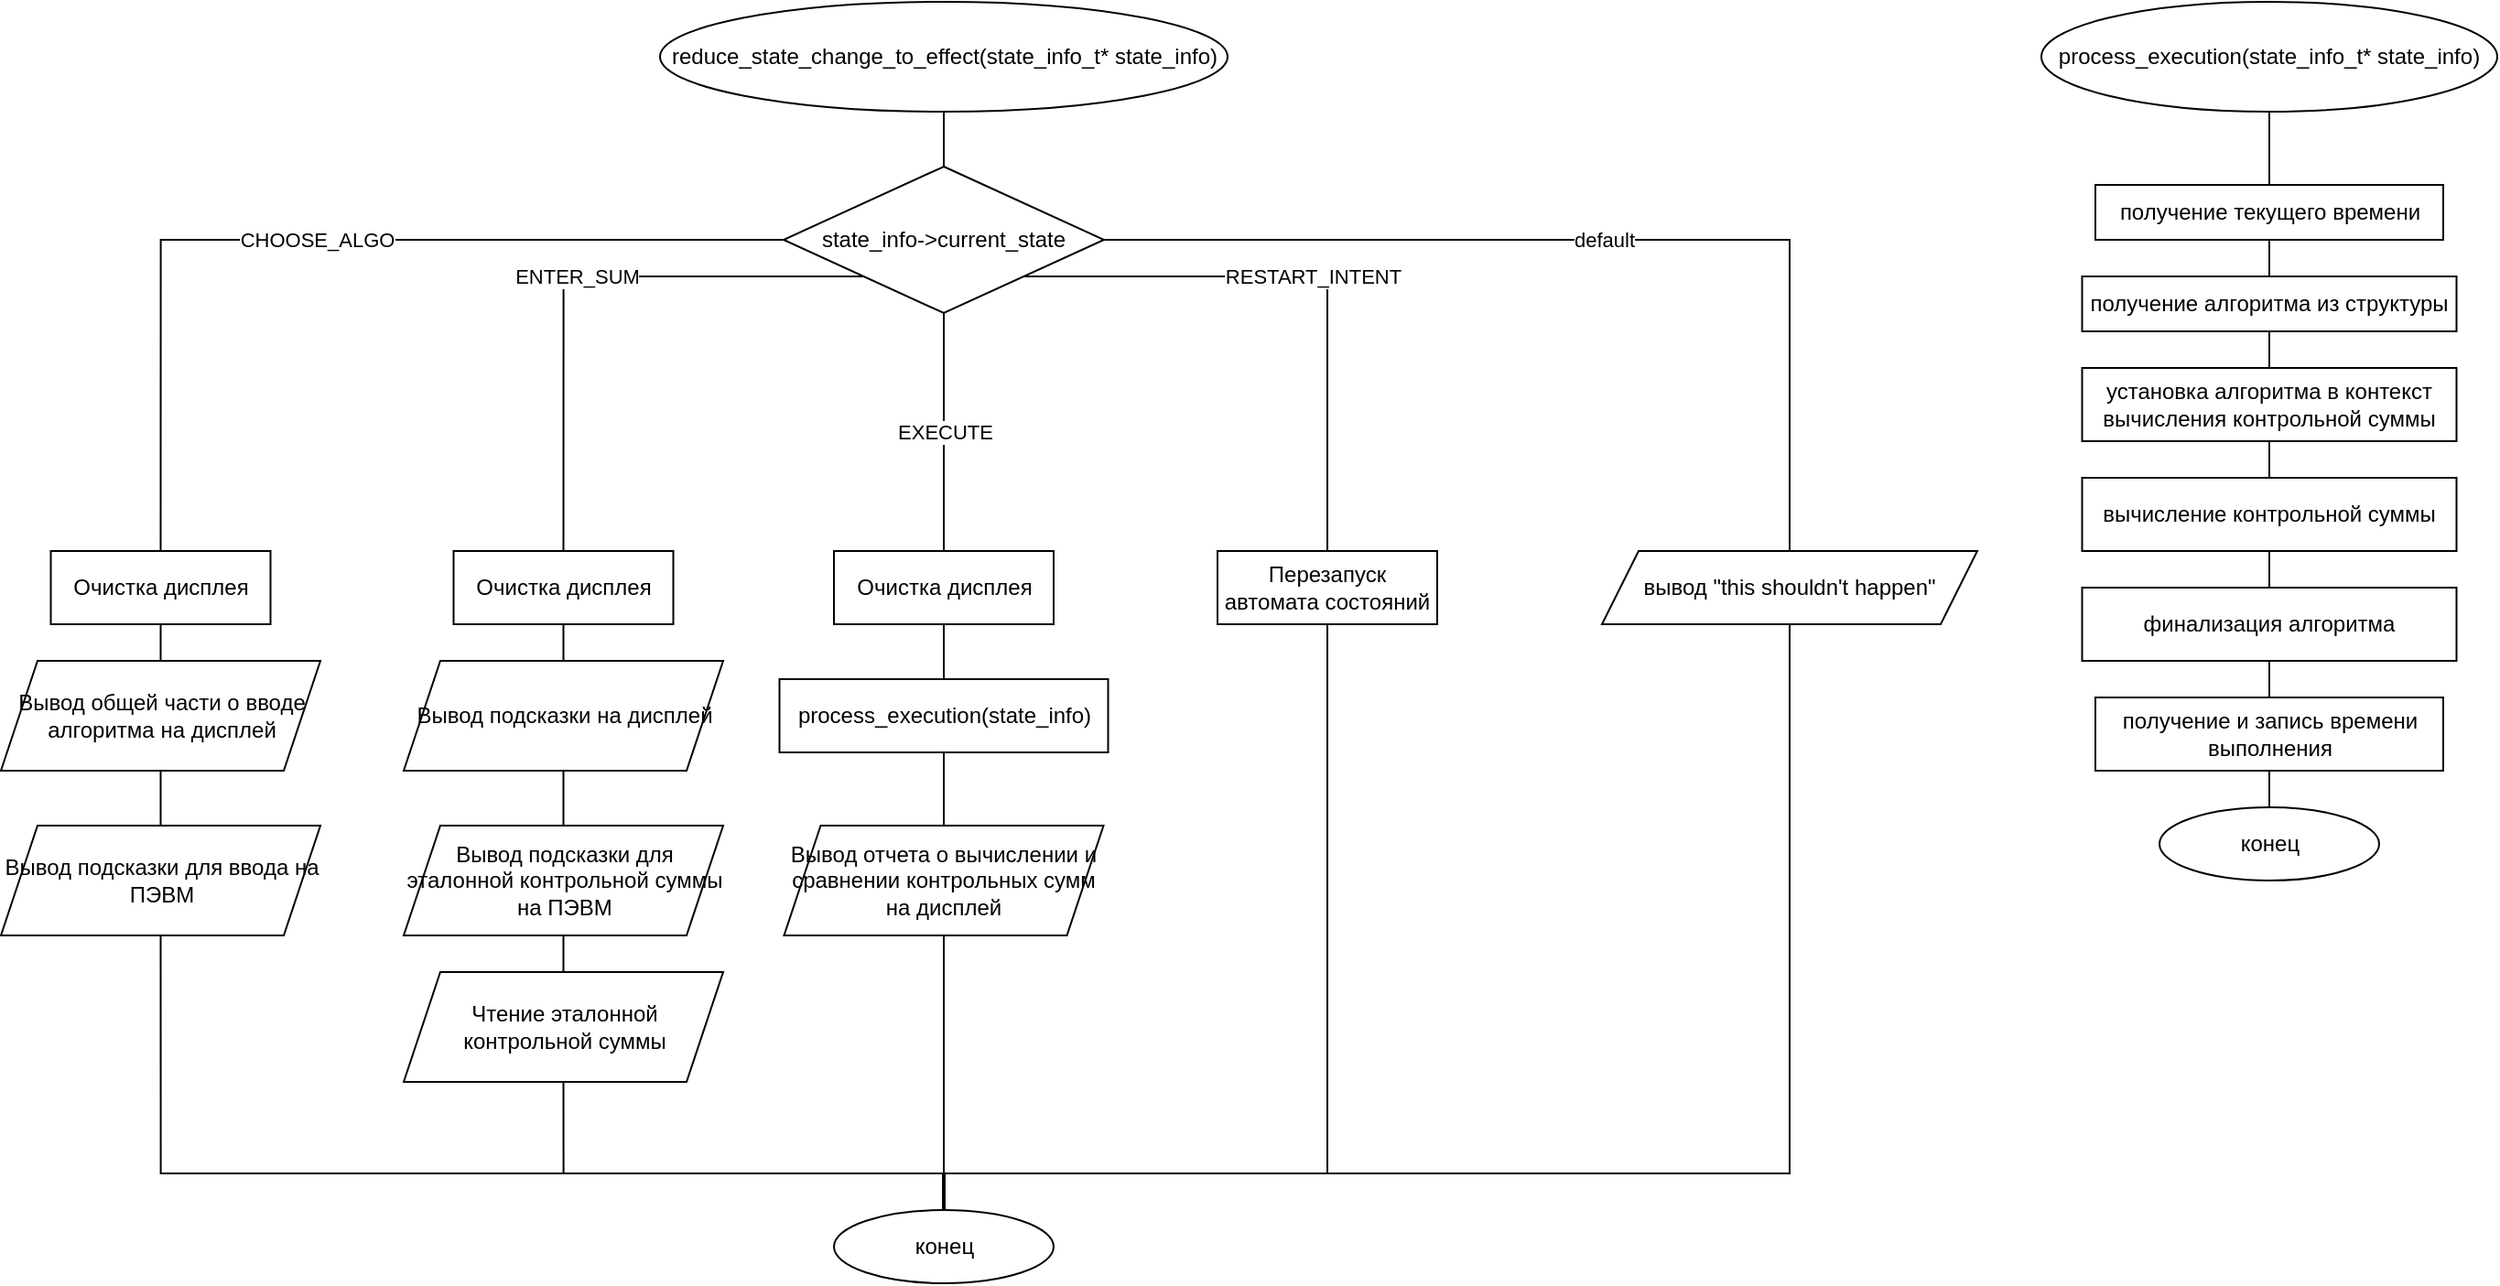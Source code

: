 <mxfile version="22.1.7" type="device">
  <diagram name="Страница — 1" id="MhjMyBvtZldcAFEv29h0">
    <mxGraphModel dx="3452" dy="1335" grid="1" gridSize="10" guides="1" tooltips="1" connect="1" arrows="1" fold="1" page="1" pageScale="1" pageWidth="827" pageHeight="1169" math="0" shadow="0">
      <root>
        <mxCell id="0" />
        <mxCell id="1" parent="0" />
        <mxCell id="d7n9onFLERVPDcqXulig-17" style="edgeStyle=orthogonalEdgeStyle;rounded=0;orthogonalLoop=1;jettySize=auto;html=1;exitX=0.5;exitY=1;exitDx=0;exitDy=0;entryX=0.5;entryY=0;entryDx=0;entryDy=0;endArrow=none;endFill=0;" edge="1" parent="1" source="d7n9onFLERVPDcqXulig-1" target="d7n9onFLERVPDcqXulig-3">
          <mxGeometry relative="1" as="geometry" />
        </mxCell>
        <mxCell id="d7n9onFLERVPDcqXulig-1" value="reduce_state_change_to_effect(state_info_t* state_info)" style="ellipse;whiteSpace=wrap;html=1;" vertex="1" parent="1">
          <mxGeometry x="45.5" y="30" width="310" height="60" as="geometry" />
        </mxCell>
        <mxCell id="d7n9onFLERVPDcqXulig-2" value="конец" style="ellipse;whiteSpace=wrap;html=1;" vertex="1" parent="1">
          <mxGeometry x="140.5" y="690" width="120" height="40" as="geometry" />
        </mxCell>
        <mxCell id="d7n9onFLERVPDcqXulig-18" value="CHOOSE_ALGO" style="edgeStyle=orthogonalEdgeStyle;rounded=0;orthogonalLoop=1;jettySize=auto;html=1;exitX=0;exitY=0.5;exitDx=0;exitDy=0;entryX=0.5;entryY=0;entryDx=0;entryDy=0;endArrow=none;endFill=0;" edge="1" parent="1" source="d7n9onFLERVPDcqXulig-3" target="d7n9onFLERVPDcqXulig-6">
          <mxGeometry relative="1" as="geometry" />
        </mxCell>
        <mxCell id="d7n9onFLERVPDcqXulig-19" value="ENTER_SUM" style="edgeStyle=orthogonalEdgeStyle;rounded=0;orthogonalLoop=1;jettySize=auto;html=1;exitX=0;exitY=1;exitDx=0;exitDy=0;entryX=0.5;entryY=0;entryDx=0;entryDy=0;endArrow=none;endFill=0;" edge="1" parent="1" source="d7n9onFLERVPDcqXulig-3" target="d7n9onFLERVPDcqXulig-9">
          <mxGeometry relative="1" as="geometry" />
        </mxCell>
        <mxCell id="d7n9onFLERVPDcqXulig-20" value="EXECUTE" style="edgeStyle=orthogonalEdgeStyle;rounded=0;orthogonalLoop=1;jettySize=auto;html=1;exitX=0.5;exitY=1;exitDx=0;exitDy=0;entryX=0.5;entryY=0;entryDx=0;entryDy=0;endArrow=none;endFill=0;" edge="1" parent="1" source="d7n9onFLERVPDcqXulig-3" target="d7n9onFLERVPDcqXulig-12">
          <mxGeometry relative="1" as="geometry" />
        </mxCell>
        <mxCell id="d7n9onFLERVPDcqXulig-28" value="RESTART_INTENT" style="edgeStyle=orthogonalEdgeStyle;rounded=0;orthogonalLoop=1;jettySize=auto;html=1;exitX=1;exitY=1;exitDx=0;exitDy=0;entryX=0.5;entryY=0;entryDx=0;entryDy=0;endArrow=none;endFill=0;" edge="1" parent="1" source="d7n9onFLERVPDcqXulig-3" target="d7n9onFLERVPDcqXulig-15">
          <mxGeometry relative="1" as="geometry" />
        </mxCell>
        <mxCell id="d7n9onFLERVPDcqXulig-29" value="default" style="edgeStyle=orthogonalEdgeStyle;rounded=0;orthogonalLoop=1;jettySize=auto;html=1;exitX=1;exitY=0.5;exitDx=0;exitDy=0;entryX=0.5;entryY=0;entryDx=0;entryDy=0;endArrow=none;endFill=0;" edge="1" parent="1" source="d7n9onFLERVPDcqXulig-3" target="d7n9onFLERVPDcqXulig-16">
          <mxGeometry relative="1" as="geometry" />
        </mxCell>
        <mxCell id="d7n9onFLERVPDcqXulig-3" value="state_info-&gt;current_state" style="rhombus;whiteSpace=wrap;html=1;" vertex="1" parent="1">
          <mxGeometry x="113" y="120" width="175" height="80" as="geometry" />
        </mxCell>
        <mxCell id="d7n9onFLERVPDcqXulig-27" style="edgeStyle=orthogonalEdgeStyle;rounded=0;orthogonalLoop=1;jettySize=auto;html=1;exitX=0.5;exitY=1;exitDx=0;exitDy=0;entryX=0.5;entryY=0;entryDx=0;entryDy=0;endArrow=none;endFill=0;" edge="1" parent="1" source="d7n9onFLERVPDcqXulig-4" target="d7n9onFLERVPDcqXulig-5">
          <mxGeometry relative="1" as="geometry" />
        </mxCell>
        <mxCell id="d7n9onFLERVPDcqXulig-4" value="Вывод общей части о вводе алгоритма на дисплей" style="shape=parallelogram;perimeter=parallelogramPerimeter;whiteSpace=wrap;html=1;fixedSize=1;" vertex="1" parent="1">
          <mxGeometry x="-314.5" y="390" width="174.5" height="60" as="geometry" />
        </mxCell>
        <mxCell id="d7n9onFLERVPDcqXulig-30" style="edgeStyle=orthogonalEdgeStyle;rounded=0;orthogonalLoop=1;jettySize=auto;html=1;exitX=0.5;exitY=1;exitDx=0;exitDy=0;entryX=0.5;entryY=0;entryDx=0;entryDy=0;endArrow=none;endFill=0;" edge="1" parent="1" source="d7n9onFLERVPDcqXulig-5" target="d7n9onFLERVPDcqXulig-2">
          <mxGeometry relative="1" as="geometry">
            <Array as="points">
              <mxPoint x="-227" y="670" />
              <mxPoint x="201" y="670" />
              <mxPoint x="201" y="690" />
            </Array>
          </mxGeometry>
        </mxCell>
        <mxCell id="d7n9onFLERVPDcqXulig-5" value="Вывод подсказки для ввода на ПЭВМ" style="shape=parallelogram;perimeter=parallelogramPerimeter;whiteSpace=wrap;html=1;fixedSize=1;" vertex="1" parent="1">
          <mxGeometry x="-314.5" y="480" width="174.5" height="60" as="geometry" />
        </mxCell>
        <mxCell id="d7n9onFLERVPDcqXulig-26" style="edgeStyle=orthogonalEdgeStyle;rounded=0;orthogonalLoop=1;jettySize=auto;html=1;exitX=0.5;exitY=1;exitDx=0;exitDy=0;entryX=0.5;entryY=0;entryDx=0;entryDy=0;endArrow=none;endFill=0;" edge="1" parent="1" source="d7n9onFLERVPDcqXulig-6" target="d7n9onFLERVPDcqXulig-4">
          <mxGeometry relative="1" as="geometry" />
        </mxCell>
        <mxCell id="d7n9onFLERVPDcqXulig-6" value="Очистка дисплея" style="rounded=0;whiteSpace=wrap;html=1;" vertex="1" parent="1">
          <mxGeometry x="-287.25" y="330" width="120" height="40" as="geometry" />
        </mxCell>
        <mxCell id="d7n9onFLERVPDcqXulig-24" style="edgeStyle=orthogonalEdgeStyle;rounded=0;orthogonalLoop=1;jettySize=auto;html=1;exitX=0.5;exitY=1;exitDx=0;exitDy=0;entryX=0.5;entryY=0;entryDx=0;entryDy=0;endArrow=none;endFill=0;" edge="1" parent="1" source="d7n9onFLERVPDcqXulig-7" target="d7n9onFLERVPDcqXulig-8">
          <mxGeometry relative="1" as="geometry" />
        </mxCell>
        <mxCell id="d7n9onFLERVPDcqXulig-7" value="Вывод подсказки на дисплей" style="shape=parallelogram;perimeter=parallelogramPerimeter;whiteSpace=wrap;html=1;fixedSize=1;" vertex="1" parent="1">
          <mxGeometry x="-94.5" y="390" width="174.5" height="60" as="geometry" />
        </mxCell>
        <mxCell id="d7n9onFLERVPDcqXulig-25" style="edgeStyle=orthogonalEdgeStyle;rounded=0;orthogonalLoop=1;jettySize=auto;html=1;exitX=0.5;exitY=1;exitDx=0;exitDy=0;entryX=0.5;entryY=0;entryDx=0;entryDy=0;endArrow=none;endFill=0;" edge="1" parent="1" source="d7n9onFLERVPDcqXulig-8" target="d7n9onFLERVPDcqXulig-13">
          <mxGeometry relative="1" as="geometry" />
        </mxCell>
        <mxCell id="d7n9onFLERVPDcqXulig-8" value="Вывод подсказки для эталонной контрольной суммы на ПЭВМ" style="shape=parallelogram;perimeter=parallelogramPerimeter;whiteSpace=wrap;html=1;fixedSize=1;" vertex="1" parent="1">
          <mxGeometry x="-94.5" y="480" width="174.5" height="60" as="geometry" />
        </mxCell>
        <mxCell id="d7n9onFLERVPDcqXulig-23" style="edgeStyle=orthogonalEdgeStyle;rounded=0;orthogonalLoop=1;jettySize=auto;html=1;exitX=0.5;exitY=1;exitDx=0;exitDy=0;entryX=0.5;entryY=0;entryDx=0;entryDy=0;endArrow=none;endFill=0;" edge="1" parent="1" source="d7n9onFLERVPDcqXulig-9" target="d7n9onFLERVPDcqXulig-7">
          <mxGeometry relative="1" as="geometry" />
        </mxCell>
        <mxCell id="d7n9onFLERVPDcqXulig-9" value="Очистка дисплея" style="rounded=0;whiteSpace=wrap;html=1;" vertex="1" parent="1">
          <mxGeometry x="-67.25" y="330" width="120" height="40" as="geometry" />
        </mxCell>
        <mxCell id="d7n9onFLERVPDcqXulig-32" style="edgeStyle=orthogonalEdgeStyle;rounded=0;orthogonalLoop=1;jettySize=auto;html=1;exitX=0.5;exitY=1;exitDx=0;exitDy=0;entryX=0.5;entryY=0;entryDx=0;entryDy=0;endArrow=none;endFill=0;" edge="1" parent="1" source="d7n9onFLERVPDcqXulig-11" target="d7n9onFLERVPDcqXulig-2">
          <mxGeometry relative="1" as="geometry" />
        </mxCell>
        <mxCell id="d7n9onFLERVPDcqXulig-11" value="Вывод отчета о вычислении и сравнении контрольных сумм на дисплей" style="shape=parallelogram;perimeter=parallelogramPerimeter;whiteSpace=wrap;html=1;fixedSize=1;" vertex="1" parent="1">
          <mxGeometry x="113.25" y="480" width="174.5" height="60" as="geometry" />
        </mxCell>
        <mxCell id="d7n9onFLERVPDcqXulig-21" style="edgeStyle=orthogonalEdgeStyle;rounded=0;orthogonalLoop=1;jettySize=auto;html=1;exitX=0.5;exitY=1;exitDx=0;exitDy=0;entryX=0.5;entryY=0;entryDx=0;entryDy=0;endArrow=none;endFill=0;" edge="1" parent="1" source="d7n9onFLERVPDcqXulig-12" target="d7n9onFLERVPDcqXulig-14">
          <mxGeometry relative="1" as="geometry" />
        </mxCell>
        <mxCell id="d7n9onFLERVPDcqXulig-12" value="Очистка дисплея" style="rounded=0;whiteSpace=wrap;html=1;" vertex="1" parent="1">
          <mxGeometry x="140.5" y="330" width="120" height="40" as="geometry" />
        </mxCell>
        <mxCell id="d7n9onFLERVPDcqXulig-31" style="edgeStyle=orthogonalEdgeStyle;rounded=0;orthogonalLoop=1;jettySize=auto;html=1;exitX=0.5;exitY=1;exitDx=0;exitDy=0;entryX=0.5;entryY=0;entryDx=0;entryDy=0;endArrow=none;endFill=0;" edge="1" parent="1" source="d7n9onFLERVPDcqXulig-13" target="d7n9onFLERVPDcqXulig-2">
          <mxGeometry relative="1" as="geometry">
            <Array as="points">
              <mxPoint x="-7" y="670" />
              <mxPoint x="200" y="670" />
              <mxPoint x="200" y="690" />
            </Array>
          </mxGeometry>
        </mxCell>
        <mxCell id="d7n9onFLERVPDcqXulig-13" value="Чтение эталонной контрольной суммы" style="shape=parallelogram;perimeter=parallelogramPerimeter;whiteSpace=wrap;html=1;fixedSize=1;" vertex="1" parent="1">
          <mxGeometry x="-94.5" y="560" width="174.5" height="60" as="geometry" />
        </mxCell>
        <mxCell id="d7n9onFLERVPDcqXulig-22" style="edgeStyle=orthogonalEdgeStyle;rounded=0;orthogonalLoop=1;jettySize=auto;html=1;exitX=0.5;exitY=1;exitDx=0;exitDy=0;entryX=0.5;entryY=0;entryDx=0;entryDy=0;endArrow=none;endFill=0;" edge="1" parent="1" source="d7n9onFLERVPDcqXulig-14" target="d7n9onFLERVPDcqXulig-11">
          <mxGeometry relative="1" as="geometry" />
        </mxCell>
        <mxCell id="d7n9onFLERVPDcqXulig-14" value="process_execution(state_info)" style="rounded=0;whiteSpace=wrap;html=1;" vertex="1" parent="1">
          <mxGeometry x="110.75" y="400" width="179.5" height="40" as="geometry" />
        </mxCell>
        <mxCell id="d7n9onFLERVPDcqXulig-33" style="edgeStyle=orthogonalEdgeStyle;rounded=0;orthogonalLoop=1;jettySize=auto;html=1;exitX=0.5;exitY=1;exitDx=0;exitDy=0;entryX=0.5;entryY=0;entryDx=0;entryDy=0;endArrow=none;endFill=0;" edge="1" parent="1" source="d7n9onFLERVPDcqXulig-15" target="d7n9onFLERVPDcqXulig-2">
          <mxGeometry relative="1" as="geometry">
            <Array as="points">
              <mxPoint x="410" y="670" />
              <mxPoint x="200" y="670" />
            </Array>
          </mxGeometry>
        </mxCell>
        <mxCell id="d7n9onFLERVPDcqXulig-15" value="Перезапуск автомата состояний" style="rounded=0;whiteSpace=wrap;html=1;" vertex="1" parent="1">
          <mxGeometry x="350" y="330" width="120" height="40" as="geometry" />
        </mxCell>
        <mxCell id="d7n9onFLERVPDcqXulig-34" style="edgeStyle=orthogonalEdgeStyle;rounded=0;orthogonalLoop=1;jettySize=auto;html=1;exitX=0.5;exitY=1;exitDx=0;exitDy=0;entryX=0.5;entryY=0;entryDx=0;entryDy=0;endArrow=none;endFill=0;" edge="1" parent="1" source="d7n9onFLERVPDcqXulig-16" target="d7n9onFLERVPDcqXulig-2">
          <mxGeometry relative="1" as="geometry">
            <Array as="points">
              <mxPoint x="662" y="670" />
              <mxPoint x="200" y="670" />
            </Array>
          </mxGeometry>
        </mxCell>
        <mxCell id="d7n9onFLERVPDcqXulig-16" value="вывод &quot;this shouldn&#39;t happen&quot;" style="shape=parallelogram;perimeter=parallelogramPerimeter;whiteSpace=wrap;html=1;fixedSize=1;" vertex="1" parent="1">
          <mxGeometry x="560" y="330" width="205" height="40" as="geometry" />
        </mxCell>
        <mxCell id="d7n9onFLERVPDcqXulig-43" style="edgeStyle=orthogonalEdgeStyle;rounded=0;orthogonalLoop=1;jettySize=auto;html=1;exitX=0.5;exitY=1;exitDx=0;exitDy=0;entryX=0.5;entryY=0;entryDx=0;entryDy=0;endArrow=none;endFill=0;" edge="1" parent="1" source="d7n9onFLERVPDcqXulig-35" target="d7n9onFLERVPDcqXulig-36">
          <mxGeometry relative="1" as="geometry" />
        </mxCell>
        <mxCell id="d7n9onFLERVPDcqXulig-35" value="process_execution(state_info_t* state_info)" style="ellipse;whiteSpace=wrap;html=1;" vertex="1" parent="1">
          <mxGeometry x="800" y="30" width="249" height="60" as="geometry" />
        </mxCell>
        <mxCell id="d7n9onFLERVPDcqXulig-44" style="edgeStyle=orthogonalEdgeStyle;rounded=0;orthogonalLoop=1;jettySize=auto;html=1;exitX=0.5;exitY=1;exitDx=0;exitDy=0;entryX=0.5;entryY=0;entryDx=0;entryDy=0;endArrow=none;endFill=0;" edge="1" parent="1" source="d7n9onFLERVPDcqXulig-36" target="d7n9onFLERVPDcqXulig-37">
          <mxGeometry relative="1" as="geometry" />
        </mxCell>
        <mxCell id="d7n9onFLERVPDcqXulig-36" value="получение текущего времени" style="rounded=0;whiteSpace=wrap;html=1;" vertex="1" parent="1">
          <mxGeometry x="829.5" y="130" width="190" height="30" as="geometry" />
        </mxCell>
        <mxCell id="d7n9onFLERVPDcqXulig-45" style="edgeStyle=orthogonalEdgeStyle;rounded=0;orthogonalLoop=1;jettySize=auto;html=1;exitX=0.5;exitY=1;exitDx=0;exitDy=0;entryX=0.5;entryY=0;entryDx=0;entryDy=0;endArrow=none;endFill=0;" edge="1" parent="1" source="d7n9onFLERVPDcqXulig-37" target="d7n9onFLERVPDcqXulig-38">
          <mxGeometry relative="1" as="geometry" />
        </mxCell>
        <mxCell id="d7n9onFLERVPDcqXulig-37" value="получение алгоритма из структуры" style="rounded=0;whiteSpace=wrap;html=1;" vertex="1" parent="1">
          <mxGeometry x="822.25" y="180" width="204.5" height="30" as="geometry" />
        </mxCell>
        <mxCell id="d7n9onFLERVPDcqXulig-46" style="edgeStyle=orthogonalEdgeStyle;rounded=0;orthogonalLoop=1;jettySize=auto;html=1;exitX=0.5;exitY=1;exitDx=0;exitDy=0;entryX=0.5;entryY=0;entryDx=0;entryDy=0;endArrow=none;endFill=0;" edge="1" parent="1" source="d7n9onFLERVPDcqXulig-38" target="d7n9onFLERVPDcqXulig-39">
          <mxGeometry relative="1" as="geometry" />
        </mxCell>
        <mxCell id="d7n9onFLERVPDcqXulig-38" value="установка алгоритма в контекст вычисления контрольной суммы" style="rounded=0;whiteSpace=wrap;html=1;" vertex="1" parent="1">
          <mxGeometry x="822.25" y="230" width="204.5" height="40" as="geometry" />
        </mxCell>
        <mxCell id="d7n9onFLERVPDcqXulig-47" style="edgeStyle=orthogonalEdgeStyle;rounded=0;orthogonalLoop=1;jettySize=auto;html=1;exitX=0.5;exitY=1;exitDx=0;exitDy=0;entryX=0.5;entryY=0;entryDx=0;entryDy=0;endArrow=none;endFill=0;" edge="1" parent="1" source="d7n9onFLERVPDcqXulig-39" target="d7n9onFLERVPDcqXulig-40">
          <mxGeometry relative="1" as="geometry" />
        </mxCell>
        <mxCell id="d7n9onFLERVPDcqXulig-39" value="вычисление контрольной суммы" style="rounded=0;whiteSpace=wrap;html=1;" vertex="1" parent="1">
          <mxGeometry x="822.25" y="290" width="204.5" height="40" as="geometry" />
        </mxCell>
        <mxCell id="d7n9onFLERVPDcqXulig-48" style="edgeStyle=orthogonalEdgeStyle;rounded=0;orthogonalLoop=1;jettySize=auto;html=1;exitX=0.5;exitY=1;exitDx=0;exitDy=0;entryX=0.5;entryY=0;entryDx=0;entryDy=0;endArrow=none;endFill=0;" edge="1" parent="1" source="d7n9onFLERVPDcqXulig-40" target="d7n9onFLERVPDcqXulig-41">
          <mxGeometry relative="1" as="geometry" />
        </mxCell>
        <mxCell id="d7n9onFLERVPDcqXulig-40" value="финализация алгоритма" style="rounded=0;whiteSpace=wrap;html=1;" vertex="1" parent="1">
          <mxGeometry x="822.25" y="350" width="204.5" height="40" as="geometry" />
        </mxCell>
        <mxCell id="d7n9onFLERVPDcqXulig-49" style="edgeStyle=orthogonalEdgeStyle;rounded=0;orthogonalLoop=1;jettySize=auto;html=1;exitX=0.5;exitY=1;exitDx=0;exitDy=0;entryX=0.5;entryY=0;entryDx=0;entryDy=0;endArrow=none;endFill=0;" edge="1" parent="1" source="d7n9onFLERVPDcqXulig-41" target="d7n9onFLERVPDcqXulig-42">
          <mxGeometry relative="1" as="geometry" />
        </mxCell>
        <mxCell id="d7n9onFLERVPDcqXulig-41" value="получение и запись времени выполнения" style="rounded=0;whiteSpace=wrap;html=1;" vertex="1" parent="1">
          <mxGeometry x="829.5" y="410" width="190" height="40" as="geometry" />
        </mxCell>
        <mxCell id="d7n9onFLERVPDcqXulig-42" value="конец" style="ellipse;whiteSpace=wrap;html=1;" vertex="1" parent="1">
          <mxGeometry x="864.5" y="470" width="120" height="40" as="geometry" />
        </mxCell>
      </root>
    </mxGraphModel>
  </diagram>
</mxfile>
